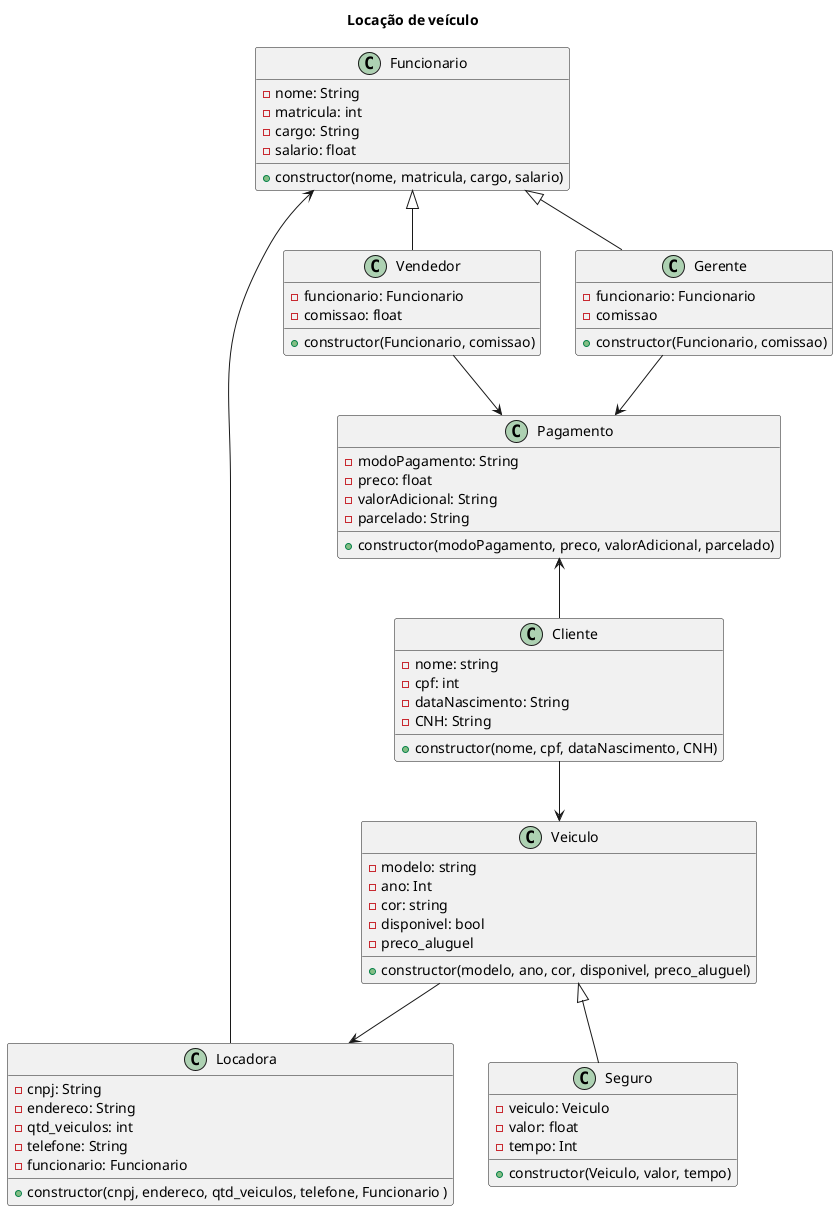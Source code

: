 @startuml Locacao de veículo

title Locação de veículo

class Cliente{
    - nome: string
    - cpf: int
    - dataNascimento: String
    - CNH: String
    + constructor(nome, cpf, dataNascimento, CNH)
}

class Veiculo{
    - modelo: string
    - ano: Int
    - cor: string
    - disponivel: bool
    - preco_aluguel
    + constructor(modelo, ano, cor, disponivel, preco_aluguel)
}

class Pagamento{
    - modoPagamento: String
    - preco: float
    - valorAdicional: String
    - parcelado: String
    + constructor(modoPagamento, preco, valorAdicional, parcelado)
}

class Locadora{
    - cnpj: String
    - endereco: String
    - qtd_veiculos: int
    - telefone: String
    - funcionario: Funcionario
    + constructor(cnpj, endereco, qtd_veiculos, telefone, Funcionario )
}

class Funcionario{
    - nome: String
    - matricula: int
    - cargo: String
    - salario: float
    + constructor(nome, matricula, cargo, salario)

}

class Vendedor{
    - funcionario: Funcionario
    - comissao: float
    + constructor(Funcionario, comissao)
}

class Seguro{
    - veiculo: Veiculo
    - valor: float
    - tempo: Int
    + constructor(Veiculo, valor, tempo)
}

class Gerente{
    - funcionario: Funcionario
    - comissao
    + constructor(Funcionario, comissao)
}

Cliente --> Veiculo
Funcionario <|-- Vendedor
Veiculo <|-- Seguro
Veiculo --> Locadora
Pagamento <-- Cliente
Funcionario <-- Locadora
Vendedor --> Pagamento
Funcionario <|-- Gerente
Gerente --> Pagamento



@enduml